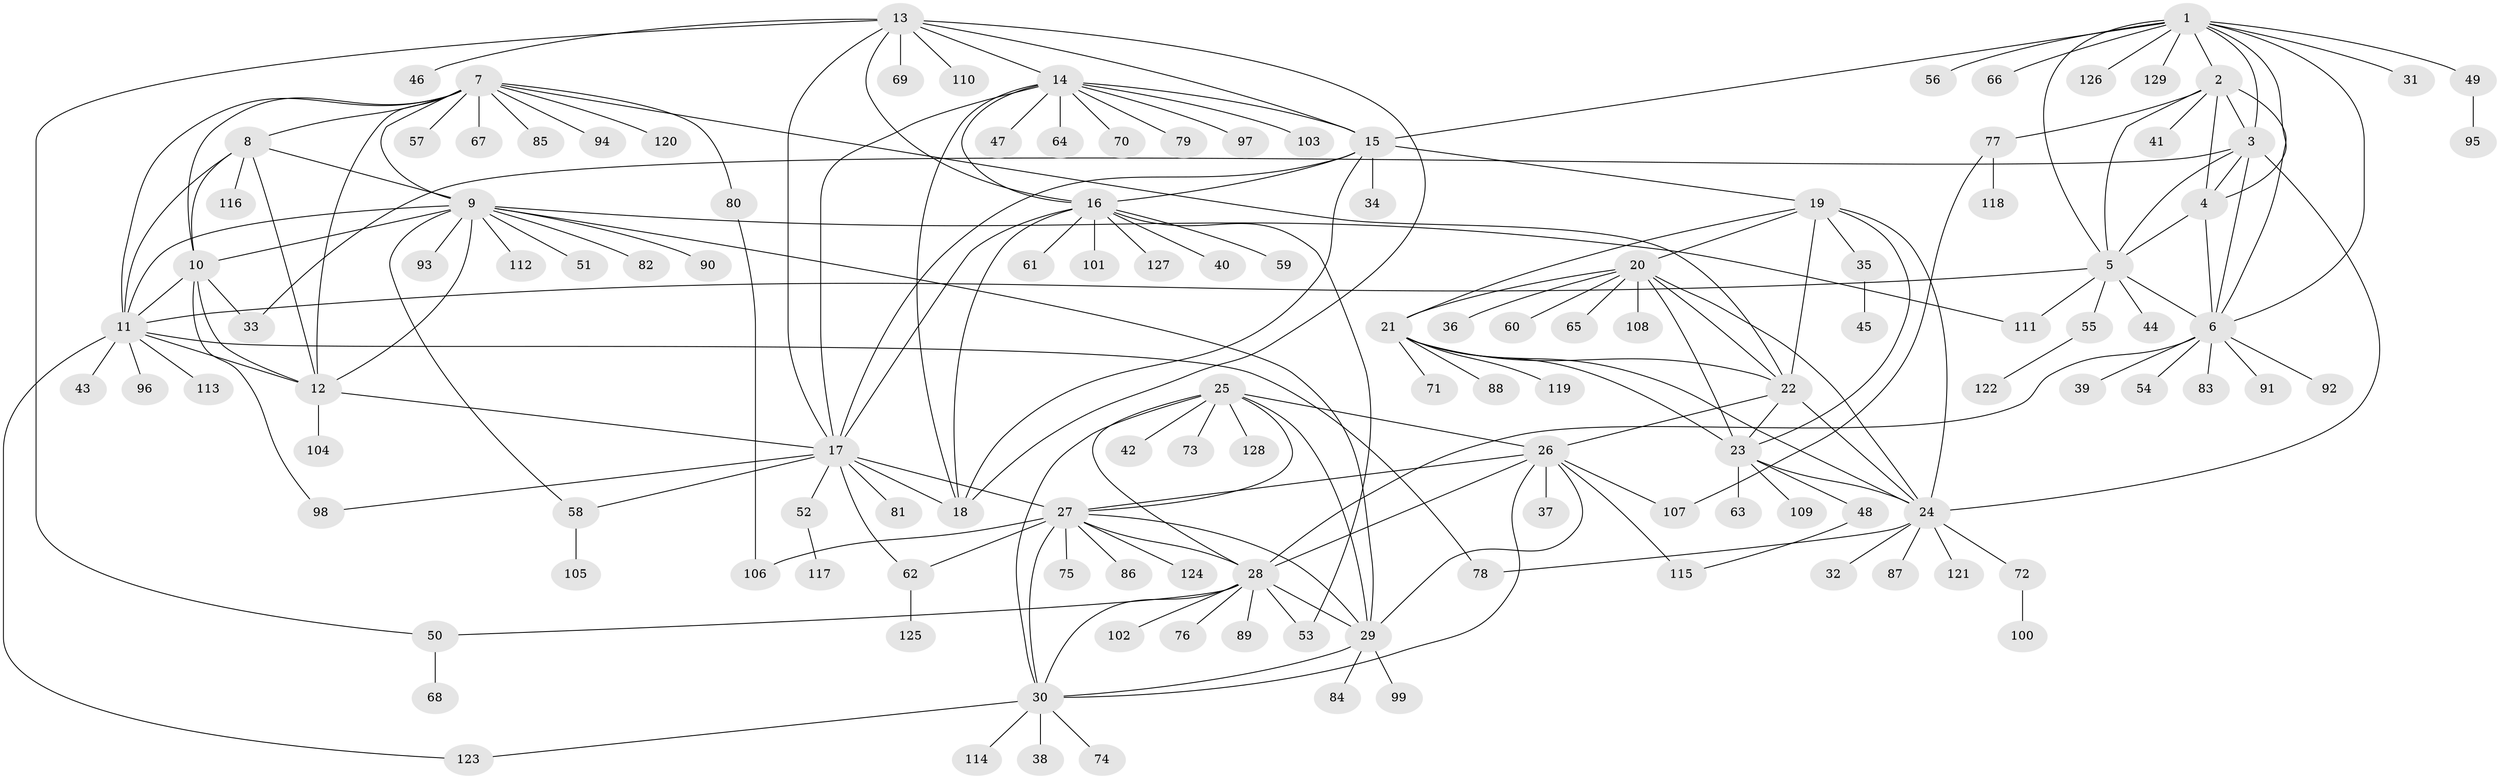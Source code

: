 // Generated by graph-tools (version 1.1) at 2025/11/02/27/25 16:11:31]
// undirected, 129 vertices, 196 edges
graph export_dot {
graph [start="1"]
  node [color=gray90,style=filled];
  1;
  2;
  3;
  4;
  5;
  6;
  7;
  8;
  9;
  10;
  11;
  12;
  13;
  14;
  15;
  16;
  17;
  18;
  19;
  20;
  21;
  22;
  23;
  24;
  25;
  26;
  27;
  28;
  29;
  30;
  31;
  32;
  33;
  34;
  35;
  36;
  37;
  38;
  39;
  40;
  41;
  42;
  43;
  44;
  45;
  46;
  47;
  48;
  49;
  50;
  51;
  52;
  53;
  54;
  55;
  56;
  57;
  58;
  59;
  60;
  61;
  62;
  63;
  64;
  65;
  66;
  67;
  68;
  69;
  70;
  71;
  72;
  73;
  74;
  75;
  76;
  77;
  78;
  79;
  80;
  81;
  82;
  83;
  84;
  85;
  86;
  87;
  88;
  89;
  90;
  91;
  92;
  93;
  94;
  95;
  96;
  97;
  98;
  99;
  100;
  101;
  102;
  103;
  104;
  105;
  106;
  107;
  108;
  109;
  110;
  111;
  112;
  113;
  114;
  115;
  116;
  117;
  118;
  119;
  120;
  121;
  122;
  123;
  124;
  125;
  126;
  127;
  128;
  129;
  1 -- 2;
  1 -- 3;
  1 -- 4;
  1 -- 5;
  1 -- 6;
  1 -- 15;
  1 -- 31;
  1 -- 49;
  1 -- 56;
  1 -- 66;
  1 -- 126;
  1 -- 129;
  2 -- 3;
  2 -- 4;
  2 -- 5;
  2 -- 6;
  2 -- 41;
  2 -- 77;
  3 -- 4;
  3 -- 5;
  3 -- 6;
  3 -- 24;
  3 -- 33;
  4 -- 5;
  4 -- 6;
  5 -- 6;
  5 -- 11;
  5 -- 44;
  5 -- 55;
  5 -- 111;
  6 -- 28;
  6 -- 39;
  6 -- 54;
  6 -- 83;
  6 -- 91;
  6 -- 92;
  7 -- 8;
  7 -- 9;
  7 -- 10;
  7 -- 11;
  7 -- 12;
  7 -- 22;
  7 -- 57;
  7 -- 67;
  7 -- 80;
  7 -- 85;
  7 -- 94;
  7 -- 120;
  8 -- 9;
  8 -- 10;
  8 -- 11;
  8 -- 12;
  8 -- 116;
  9 -- 10;
  9 -- 11;
  9 -- 12;
  9 -- 29;
  9 -- 51;
  9 -- 58;
  9 -- 82;
  9 -- 90;
  9 -- 93;
  9 -- 111;
  9 -- 112;
  10 -- 11;
  10 -- 12;
  10 -- 33;
  10 -- 98;
  11 -- 12;
  11 -- 43;
  11 -- 78;
  11 -- 96;
  11 -- 113;
  11 -- 123;
  12 -- 17;
  12 -- 104;
  13 -- 14;
  13 -- 15;
  13 -- 16;
  13 -- 17;
  13 -- 18;
  13 -- 46;
  13 -- 50;
  13 -- 69;
  13 -- 110;
  14 -- 15;
  14 -- 16;
  14 -- 17;
  14 -- 18;
  14 -- 47;
  14 -- 64;
  14 -- 70;
  14 -- 79;
  14 -- 97;
  14 -- 103;
  15 -- 16;
  15 -- 17;
  15 -- 18;
  15 -- 19;
  15 -- 34;
  16 -- 17;
  16 -- 18;
  16 -- 40;
  16 -- 53;
  16 -- 59;
  16 -- 61;
  16 -- 101;
  16 -- 127;
  17 -- 18;
  17 -- 27;
  17 -- 52;
  17 -- 58;
  17 -- 62;
  17 -- 81;
  17 -- 98;
  19 -- 20;
  19 -- 21;
  19 -- 22;
  19 -- 23;
  19 -- 24;
  19 -- 35;
  20 -- 21;
  20 -- 22;
  20 -- 23;
  20 -- 24;
  20 -- 36;
  20 -- 60;
  20 -- 65;
  20 -- 108;
  21 -- 22;
  21 -- 23;
  21 -- 24;
  21 -- 71;
  21 -- 88;
  21 -- 119;
  22 -- 23;
  22 -- 24;
  22 -- 26;
  23 -- 24;
  23 -- 48;
  23 -- 63;
  23 -- 109;
  24 -- 32;
  24 -- 72;
  24 -- 78;
  24 -- 87;
  24 -- 121;
  25 -- 26;
  25 -- 27;
  25 -- 28;
  25 -- 29;
  25 -- 30;
  25 -- 42;
  25 -- 73;
  25 -- 128;
  26 -- 27;
  26 -- 28;
  26 -- 29;
  26 -- 30;
  26 -- 37;
  26 -- 107;
  26 -- 115;
  27 -- 28;
  27 -- 29;
  27 -- 30;
  27 -- 62;
  27 -- 75;
  27 -- 86;
  27 -- 106;
  27 -- 124;
  28 -- 29;
  28 -- 30;
  28 -- 50;
  28 -- 53;
  28 -- 76;
  28 -- 89;
  28 -- 102;
  29 -- 30;
  29 -- 84;
  29 -- 99;
  30 -- 38;
  30 -- 74;
  30 -- 114;
  30 -- 123;
  35 -- 45;
  48 -- 115;
  49 -- 95;
  50 -- 68;
  52 -- 117;
  55 -- 122;
  58 -- 105;
  62 -- 125;
  72 -- 100;
  77 -- 107;
  77 -- 118;
  80 -- 106;
}
